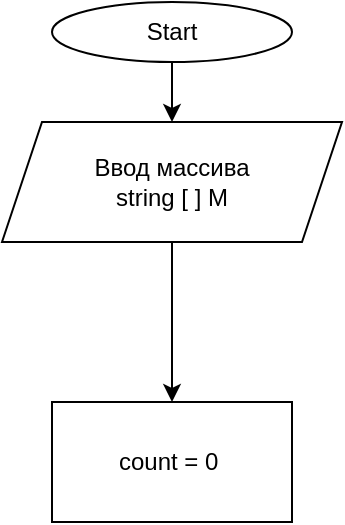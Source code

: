 <mxfile>
    <diagram id="1oIyn3ZZ928I-_e-JNM2" name="Page-1">
        <mxGraphModel dx="902" dy="480" grid="1" gridSize="10" guides="1" tooltips="1" connect="1" arrows="1" fold="1" page="1" pageScale="1" pageWidth="827" pageHeight="1169" math="0" shadow="0">
            <root>
                <mxCell id="0"/>
                <mxCell id="1" parent="0"/>
                <mxCell id="6" value="" style="edgeStyle=none;html=1;" edge="1" parent="1" source="2" target="5">
                    <mxGeometry relative="1" as="geometry"/>
                </mxCell>
                <mxCell id="2" value="Start" style="ellipse;whiteSpace=wrap;html=1;" vertex="1" parent="1">
                    <mxGeometry x="250" y="10" width="120" height="30" as="geometry"/>
                </mxCell>
                <mxCell id="8" value="" style="edgeStyle=none;html=1;" edge="1" parent="1" source="5" target="7">
                    <mxGeometry relative="1" as="geometry"/>
                </mxCell>
                <mxCell id="5" value="Ввод массива&lt;br&gt;string [ ] M" style="shape=parallelogram;perimeter=parallelogramPerimeter;whiteSpace=wrap;html=1;fixedSize=1;" vertex="1" parent="1">
                    <mxGeometry x="225" y="70" width="170" height="60" as="geometry"/>
                </mxCell>
                <mxCell id="7" value="count = 0&amp;nbsp;" style="whiteSpace=wrap;html=1;" vertex="1" parent="1">
                    <mxGeometry x="250" y="210" width="120" height="60" as="geometry"/>
                </mxCell>
            </root>
        </mxGraphModel>
    </diagram>
</mxfile>